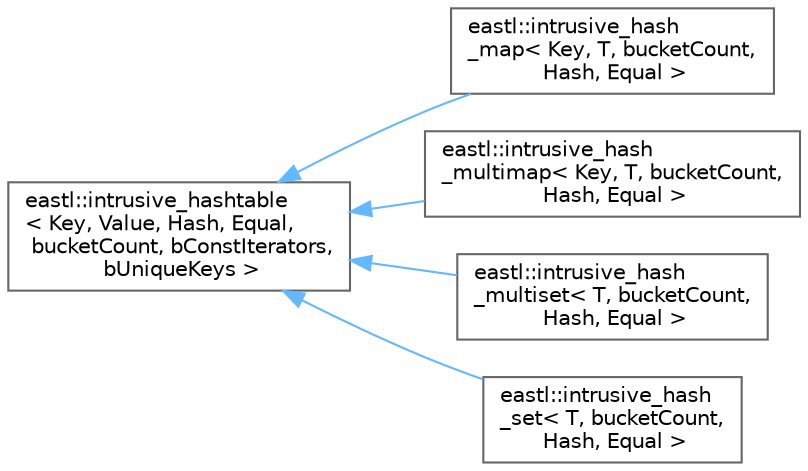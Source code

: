 digraph "类继承关系图"
{
 // LATEX_PDF_SIZE
  bgcolor="transparent";
  edge [fontname=Helvetica,fontsize=10,labelfontname=Helvetica,labelfontsize=10];
  node [fontname=Helvetica,fontsize=10,shape=box,height=0.2,width=0.4];
  rankdir="LR";
  Node0 [id="Node000000",label="eastl::intrusive_hashtable\l\< Key, Value, Hash, Equal,\l bucketCount, bConstIterators,\l bUniqueKeys \>",height=0.2,width=0.4,color="grey40", fillcolor="white", style="filled",URL="$classeastl_1_1intrusive__hashtable.html",tooltip=" "];
  Node0 -> Node1 [id="edge890_Node000000_Node000001",dir="back",color="steelblue1",style="solid",tooltip=" "];
  Node1 [id="Node000001",label="eastl::intrusive_hash\l_map\< Key, T, bucketCount,\l Hash, Equal \>",height=0.2,width=0.4,color="grey40", fillcolor="white", style="filled",URL="$classeastl_1_1intrusive__hash__map.html",tooltip=" "];
  Node0 -> Node2 [id="edge891_Node000000_Node000002",dir="back",color="steelblue1",style="solid",tooltip=" "];
  Node2 [id="Node000002",label="eastl::intrusive_hash\l_multimap\< Key, T, bucketCount,\l Hash, Equal \>",height=0.2,width=0.4,color="grey40", fillcolor="white", style="filled",URL="$classeastl_1_1intrusive__hash__multimap.html",tooltip=" "];
  Node0 -> Node3 [id="edge892_Node000000_Node000003",dir="back",color="steelblue1",style="solid",tooltip=" "];
  Node3 [id="Node000003",label="eastl::intrusive_hash\l_multiset\< T, bucketCount,\l Hash, Equal \>",height=0.2,width=0.4,color="grey40", fillcolor="white", style="filled",URL="$classeastl_1_1intrusive__hash__multiset.html",tooltip=" "];
  Node0 -> Node4 [id="edge893_Node000000_Node000004",dir="back",color="steelblue1",style="solid",tooltip=" "];
  Node4 [id="Node000004",label="eastl::intrusive_hash\l_set\< T, bucketCount,\l Hash, Equal \>",height=0.2,width=0.4,color="grey40", fillcolor="white", style="filled",URL="$classeastl_1_1intrusive__hash__set.html",tooltip=" "];
}
